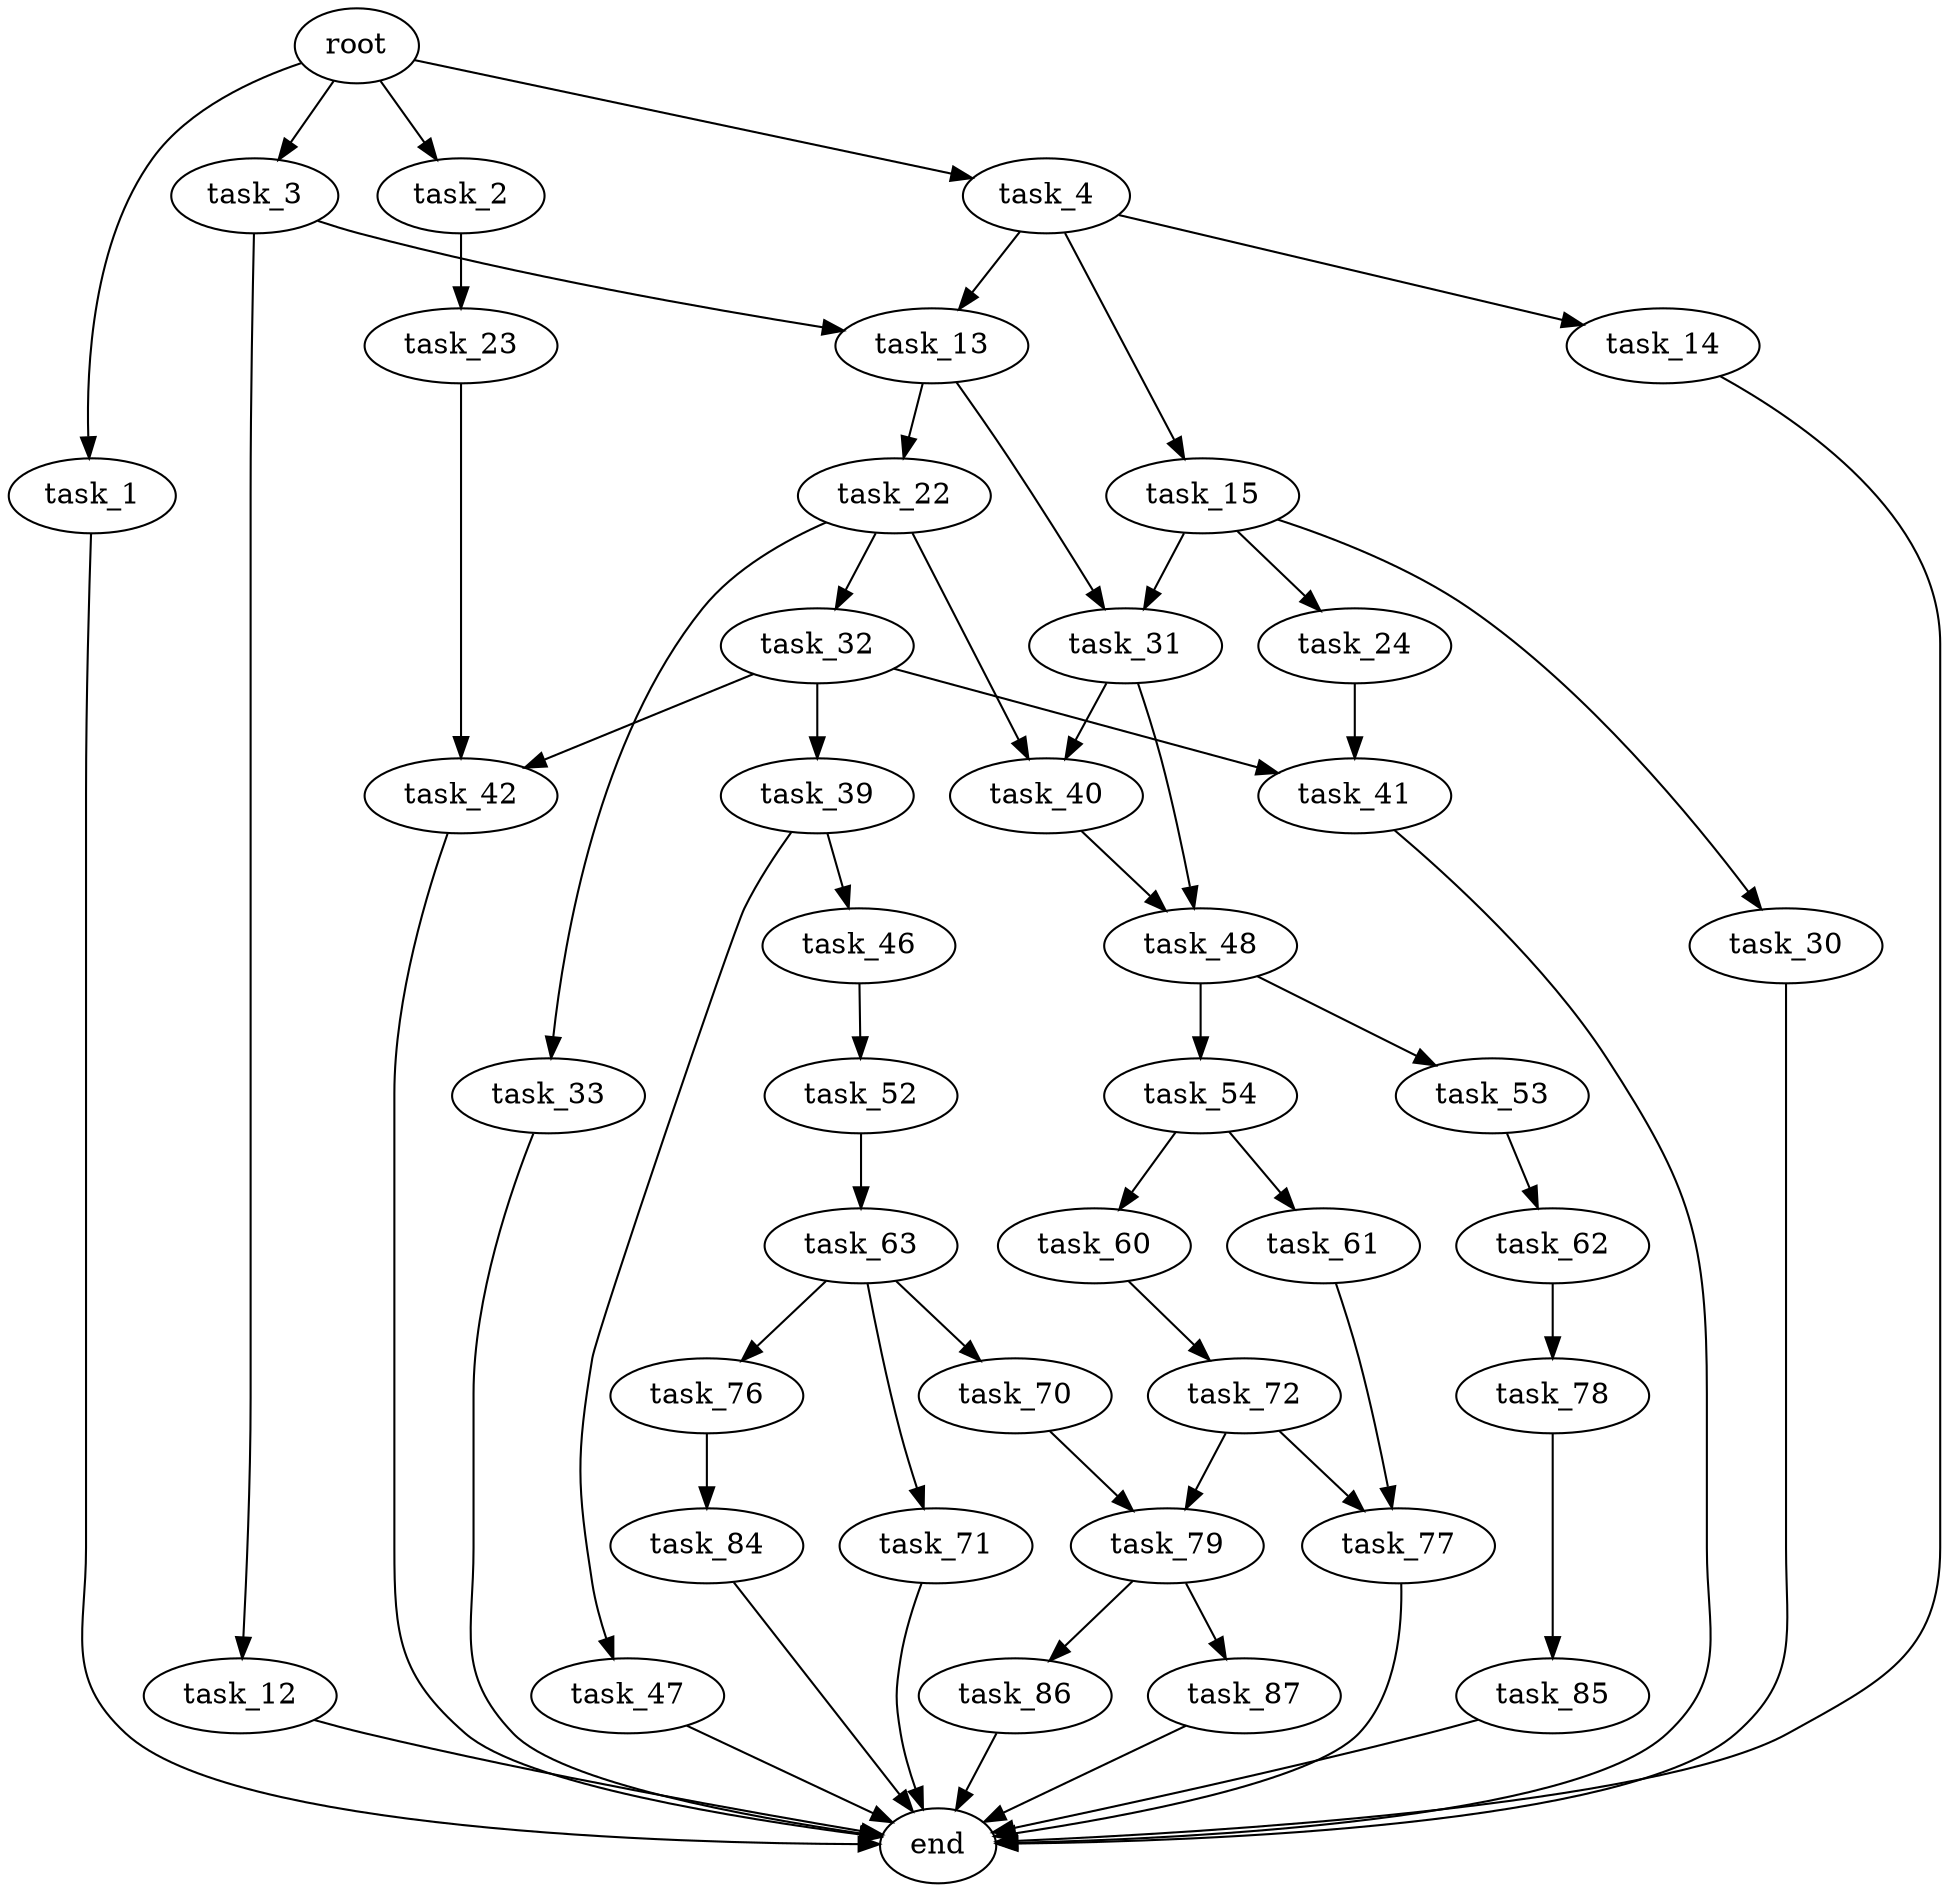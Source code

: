 digraph G {
  root [size="0.000000"];
  task_1 [size="3017313268.000000"];
  task_2 [size="5440734222.000000"];
  task_3 [size="22152608199.000000"];
  task_4 [size="1073741824000.000000"];
  task_12 [size="368293445632.000000"];
  task_13 [size="27903096654.000000"];
  task_14 [size="1952360449.000000"];
  task_15 [size="782757789696.000000"];
  task_22 [size="13606487885.000000"];
  task_23 [size="207774994948.000000"];
  task_24 [size="319733918262.000000"];
  task_30 [size="8589934592.000000"];
  task_31 [size="1073741824000.000000"];
  task_32 [size="1883418720.000000"];
  task_33 [size="4115000643.000000"];
  task_39 [size="14694154576.000000"];
  task_40 [size="2571178335.000000"];
  task_41 [size="10262758616.000000"];
  task_42 [size="68719476736.000000"];
  task_46 [size="1806000949.000000"];
  task_47 [size="2064138597.000000"];
  task_48 [size="542250322284.000000"];
  task_52 [size="6539671521.000000"];
  task_53 [size="28699571900.000000"];
  task_54 [size="245317701898.000000"];
  task_60 [size="368293445632.000000"];
  task_61 [size="134217728000.000000"];
  task_62 [size="368293445632.000000"];
  task_63 [size="1073741824000.000000"];
  task_70 [size="28991029248.000000"];
  task_71 [size="451574610938.000000"];
  task_72 [size="2104686534.000000"];
  task_76 [size="1073741824000.000000"];
  task_77 [size="549755813888.000000"];
  task_78 [size="479897488386.000000"];
  task_79 [size="231928233984.000000"];
  task_84 [size="21547930143.000000"];
  task_85 [size="1112237886.000000"];
  task_86 [size="43202980998.000000"];
  task_87 [size="144470417016.000000"];
  end [size="0.000000"];

  root -> task_1 [size="1.000000"];
  root -> task_2 [size="1.000000"];
  root -> task_3 [size="1.000000"];
  root -> task_4 [size="1.000000"];
  task_1 -> end [size="1.000000"];
  task_2 -> task_23 [size="411041792.000000"];
  task_3 -> task_12 [size="411041792.000000"];
  task_3 -> task_13 [size="411041792.000000"];
  task_4 -> task_13 [size="838860800.000000"];
  task_4 -> task_14 [size="838860800.000000"];
  task_4 -> task_15 [size="838860800.000000"];
  task_12 -> end [size="1.000000"];
  task_13 -> task_22 [size="536870912.000000"];
  task_13 -> task_31 [size="536870912.000000"];
  task_14 -> end [size="1.000000"];
  task_15 -> task_24 [size="679477248.000000"];
  task_15 -> task_30 [size="679477248.000000"];
  task_15 -> task_31 [size="679477248.000000"];
  task_22 -> task_32 [size="411041792.000000"];
  task_22 -> task_33 [size="411041792.000000"];
  task_22 -> task_40 [size="411041792.000000"];
  task_23 -> task_42 [size="301989888.000000"];
  task_24 -> task_41 [size="411041792.000000"];
  task_30 -> end [size="1.000000"];
  task_31 -> task_40 [size="838860800.000000"];
  task_31 -> task_48 [size="838860800.000000"];
  task_32 -> task_39 [size="33554432.000000"];
  task_32 -> task_41 [size="33554432.000000"];
  task_32 -> task_42 [size="33554432.000000"];
  task_33 -> end [size="1.000000"];
  task_39 -> task_46 [size="536870912.000000"];
  task_39 -> task_47 [size="536870912.000000"];
  task_40 -> task_48 [size="75497472.000000"];
  task_41 -> end [size="1.000000"];
  task_42 -> end [size="1.000000"];
  task_46 -> task_52 [size="33554432.000000"];
  task_47 -> end [size="1.000000"];
  task_48 -> task_53 [size="536870912.000000"];
  task_48 -> task_54 [size="536870912.000000"];
  task_52 -> task_63 [size="536870912.000000"];
  task_53 -> task_62 [size="33554432.000000"];
  task_54 -> task_60 [size="679477248.000000"];
  task_54 -> task_61 [size="679477248.000000"];
  task_60 -> task_72 [size="411041792.000000"];
  task_61 -> task_77 [size="209715200.000000"];
  task_62 -> task_78 [size="411041792.000000"];
  task_63 -> task_70 [size="838860800.000000"];
  task_63 -> task_71 [size="838860800.000000"];
  task_63 -> task_76 [size="838860800.000000"];
  task_70 -> task_79 [size="75497472.000000"];
  task_71 -> end [size="1.000000"];
  task_72 -> task_77 [size="33554432.000000"];
  task_72 -> task_79 [size="33554432.000000"];
  task_76 -> task_84 [size="838860800.000000"];
  task_77 -> end [size="1.000000"];
  task_78 -> task_85 [size="536870912.000000"];
  task_79 -> task_86 [size="301989888.000000"];
  task_79 -> task_87 [size="301989888.000000"];
  task_84 -> end [size="1.000000"];
  task_85 -> end [size="1.000000"];
  task_86 -> end [size="1.000000"];
  task_87 -> end [size="1.000000"];
}
